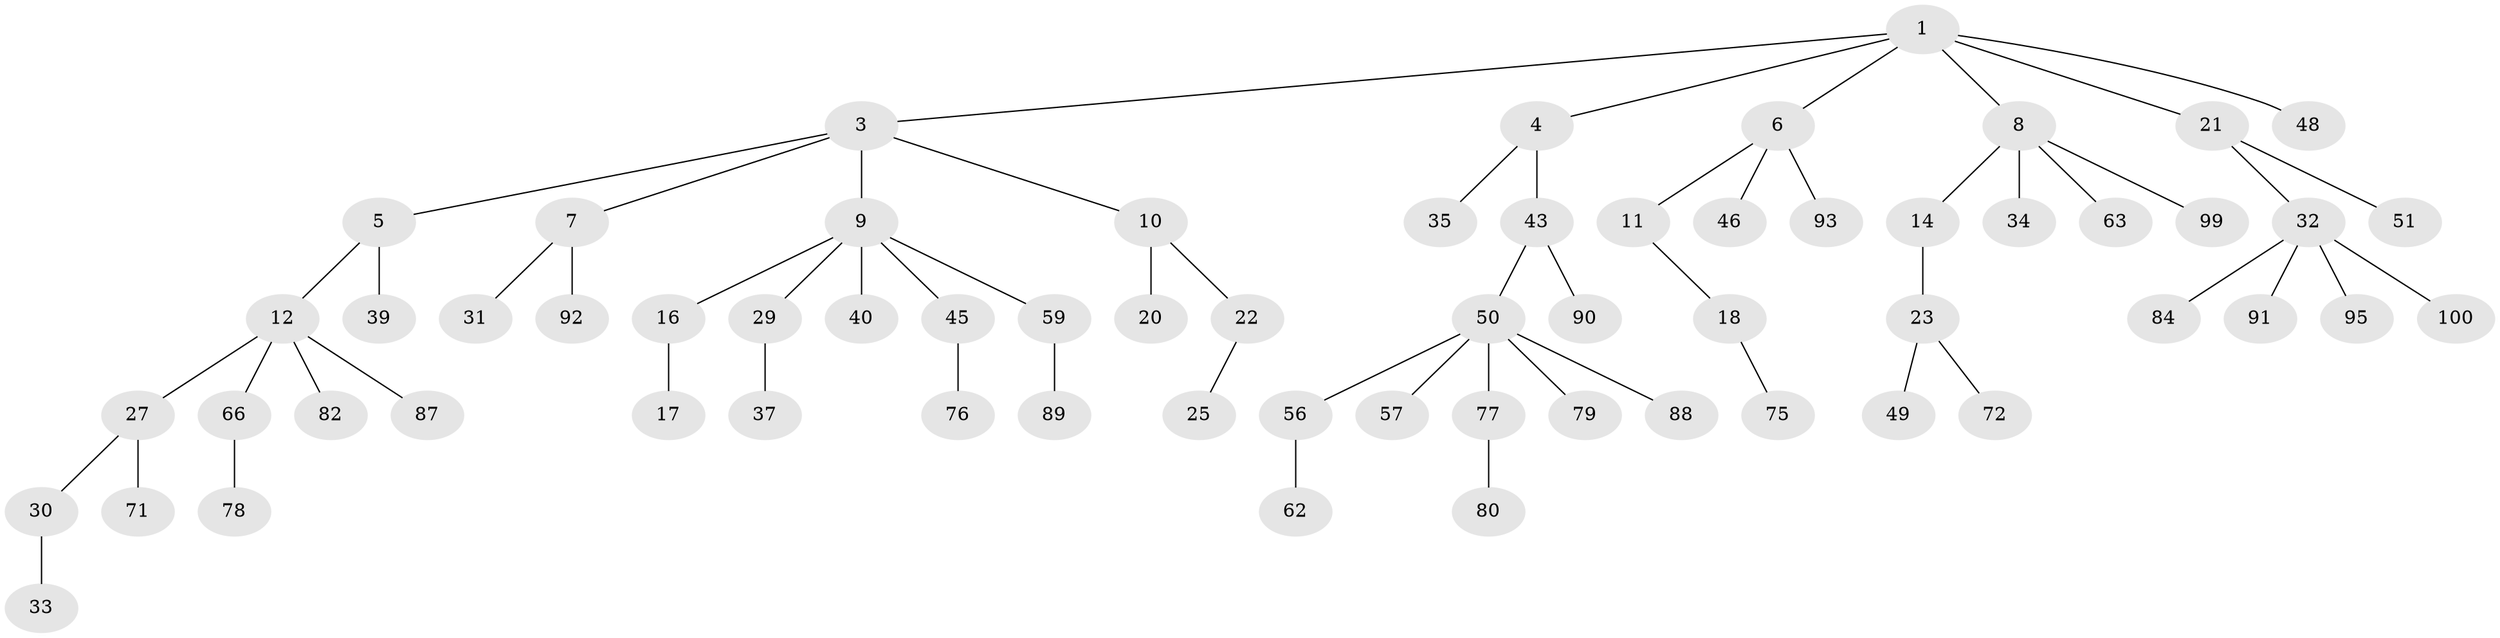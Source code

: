 // original degree distribution, {4: 0.11, 5: 0.02, 3: 0.14, 7: 0.01, 1: 0.49, 2: 0.23}
// Generated by graph-tools (version 1.1) at 2025/11/02/21/25 10:11:10]
// undirected, 64 vertices, 63 edges
graph export_dot {
graph [start="1"]
  node [color=gray90,style=filled];
  1 [super="+2"];
  3;
  4 [super="+60"];
  5;
  6 [super="+15"];
  7 [super="+58"];
  8 [super="+55"];
  9 [super="+28"];
  10 [super="+13"];
  11 [super="+42"];
  12 [super="+73"];
  14 [super="+52"];
  16;
  17 [super="+67"];
  18 [super="+19"];
  20 [super="+26"];
  21 [super="+36"];
  22 [super="+68"];
  23 [super="+24"];
  25 [super="+86"];
  27 [super="+70"];
  29 [super="+83"];
  30 [super="+96"];
  31 [super="+44"];
  32 [super="+41"];
  33 [super="+38"];
  34;
  35;
  37 [super="+47"];
  39 [super="+94"];
  40;
  43 [super="+53"];
  45 [super="+61"];
  46 [super="+85"];
  48;
  49;
  50 [super="+54"];
  51;
  56 [super="+64"];
  57 [super="+69"];
  59 [super="+74"];
  62;
  63 [super="+65"];
  66;
  71;
  72;
  75;
  76;
  77;
  78;
  79 [super="+98"];
  80 [super="+81"];
  82;
  84;
  87 [super="+97"];
  88;
  89;
  90;
  91;
  92;
  93;
  95;
  99;
  100;
  1 -- 3;
  1 -- 21;
  1 -- 48;
  1 -- 8;
  1 -- 4;
  1 -- 6;
  3 -- 5;
  3 -- 7;
  3 -- 9;
  3 -- 10;
  4 -- 35;
  4 -- 43;
  5 -- 12;
  5 -- 39;
  6 -- 11;
  6 -- 93;
  6 -- 46;
  7 -- 31;
  7 -- 92;
  8 -- 14;
  8 -- 34;
  8 -- 99;
  8 -- 63;
  9 -- 16;
  9 -- 29;
  9 -- 40;
  9 -- 45;
  9 -- 59;
  10 -- 20;
  10 -- 22;
  11 -- 18;
  12 -- 27;
  12 -- 66;
  12 -- 87;
  12 -- 82;
  14 -- 23;
  16 -- 17;
  18 -- 75;
  21 -- 32;
  21 -- 51;
  22 -- 25;
  23 -- 49;
  23 -- 72;
  27 -- 30;
  27 -- 71;
  29 -- 37;
  30 -- 33;
  32 -- 100;
  32 -- 91;
  32 -- 84;
  32 -- 95;
  43 -- 50;
  43 -- 90;
  45 -- 76;
  50 -- 57;
  50 -- 88;
  50 -- 56;
  50 -- 77;
  50 -- 79;
  56 -- 62;
  59 -- 89;
  66 -- 78;
  77 -- 80;
}
